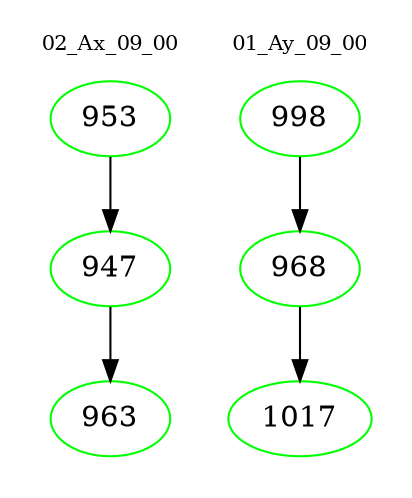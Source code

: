 digraph{
subgraph cluster_0 {
color = white
label = "02_Ax_09_00";
fontsize=10;
T0_953 [label="953", color="green"]
T0_953 -> T0_947 [color="black"]
T0_947 [label="947", color="green"]
T0_947 -> T0_963 [color="black"]
T0_963 [label="963", color="green"]
}
subgraph cluster_1 {
color = white
label = "01_Ay_09_00";
fontsize=10;
T1_998 [label="998", color="green"]
T1_998 -> T1_968 [color="black"]
T1_968 [label="968", color="green"]
T1_968 -> T1_1017 [color="black"]
T1_1017 [label="1017", color="green"]
}
}
